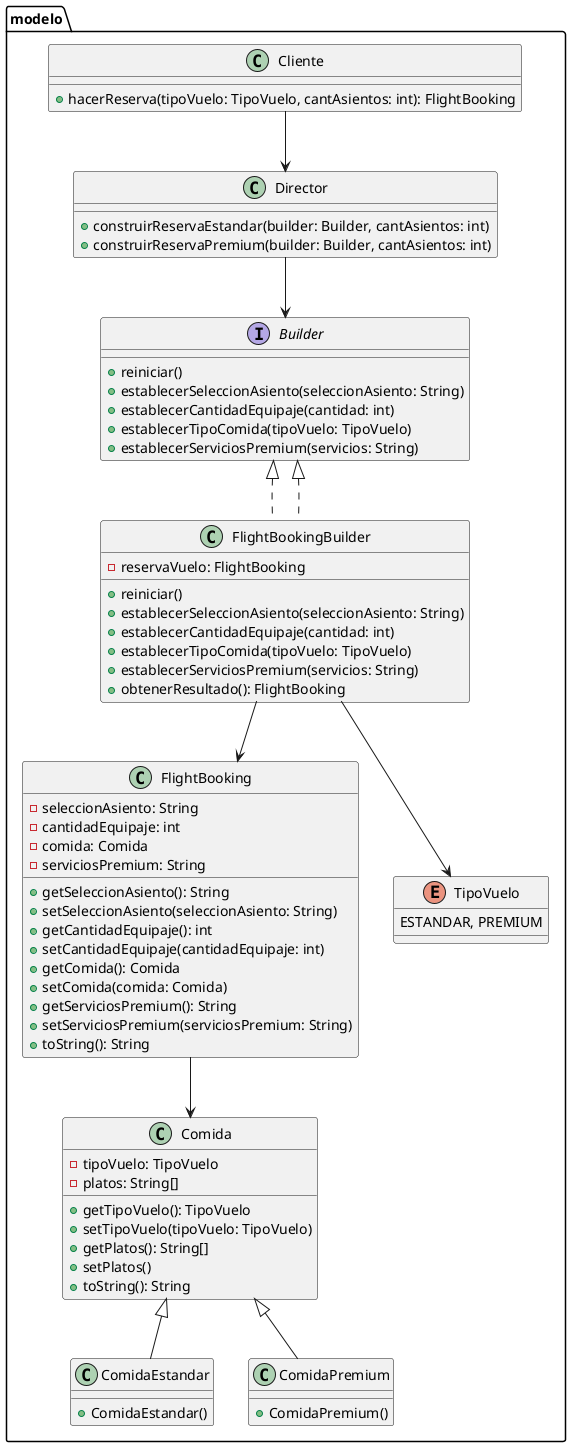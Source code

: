 @startuml Vuelos

package modelo {
    class Cliente {
        +hacerReserva(tipoVuelo: TipoVuelo, cantAsientos: int): FlightBooking
    }

    class Director {
        +construirReservaEstandar(builder: Builder, cantAsientos: int)
        +construirReservaPremium(builder: Builder, cantAsientos: int)
    }

    interface Builder {
        +reiniciar()
        +establecerSeleccionAsiento(seleccionAsiento: String)
        +establecerCantidadEquipaje(cantidad: int)
        +establecerTipoComida(tipoVuelo: TipoVuelo)
        +establecerServiciosPremium(servicios: String)
    }

    class FlightBookingBuilder implements Builder {
        -reservaVuelo: FlightBooking
        +reiniciar()
        +establecerSeleccionAsiento(seleccionAsiento: String)
        +establecerCantidadEquipaje(cantidad: int)
        +establecerTipoComida(tipoVuelo: TipoVuelo)
        +establecerServiciosPremium(servicios: String)
        +obtenerResultado(): FlightBooking
    }

    class FlightBooking {
        -seleccionAsiento: String
        -cantidadEquipaje: int
        -comida: Comida
        -serviciosPremium: String
        +getSeleccionAsiento(): String
        +setSeleccionAsiento(seleccionAsiento: String)
        +getCantidadEquipaje(): int
        +setCantidadEquipaje(cantidadEquipaje: int)
        +getComida(): Comida
        +setComida(comida: Comida)
        +getServiciosPremium(): String
        +setServiciosPremium(serviciosPremium: String)
        +toString(): String
    }

    class Comida {
        -tipoVuelo: TipoVuelo
        -platos: String[]
        +getTipoVuelo(): TipoVuelo
        +setTipoVuelo(tipoVuelo: TipoVuelo)
        +getPlatos(): String[]
        +setPlatos()
        +toString(): String
    }

    class ComidaEstandar extends Comida {
        +ComidaEstandar()
    }

    class ComidaPremium extends Comida {
        +ComidaPremium()
    }

    enum TipoVuelo {
        ESTANDAR, PREMIUM
    }

    Cliente --> Director
    Director --> Builder
    Builder <|.. FlightBookingBuilder
    FlightBookingBuilder --> FlightBooking
    FlightBooking --> Comida
    FlightBookingBuilder --> TipoVuelo
}

@enduml
